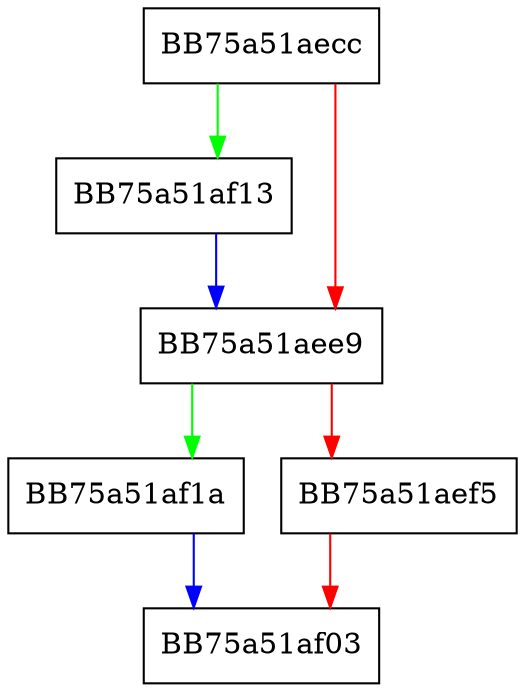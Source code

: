 digraph rpf_module_mmap {
  node [shape="box"];
  graph [splines=ortho];
  BB75a51aecc -> BB75a51af13 [color="green"];
  BB75a51aecc -> BB75a51aee9 [color="red"];
  BB75a51aee9 -> BB75a51af1a [color="green"];
  BB75a51aee9 -> BB75a51aef5 [color="red"];
  BB75a51aef5 -> BB75a51af03 [color="red"];
  BB75a51af13 -> BB75a51aee9 [color="blue"];
  BB75a51af1a -> BB75a51af03 [color="blue"];
}